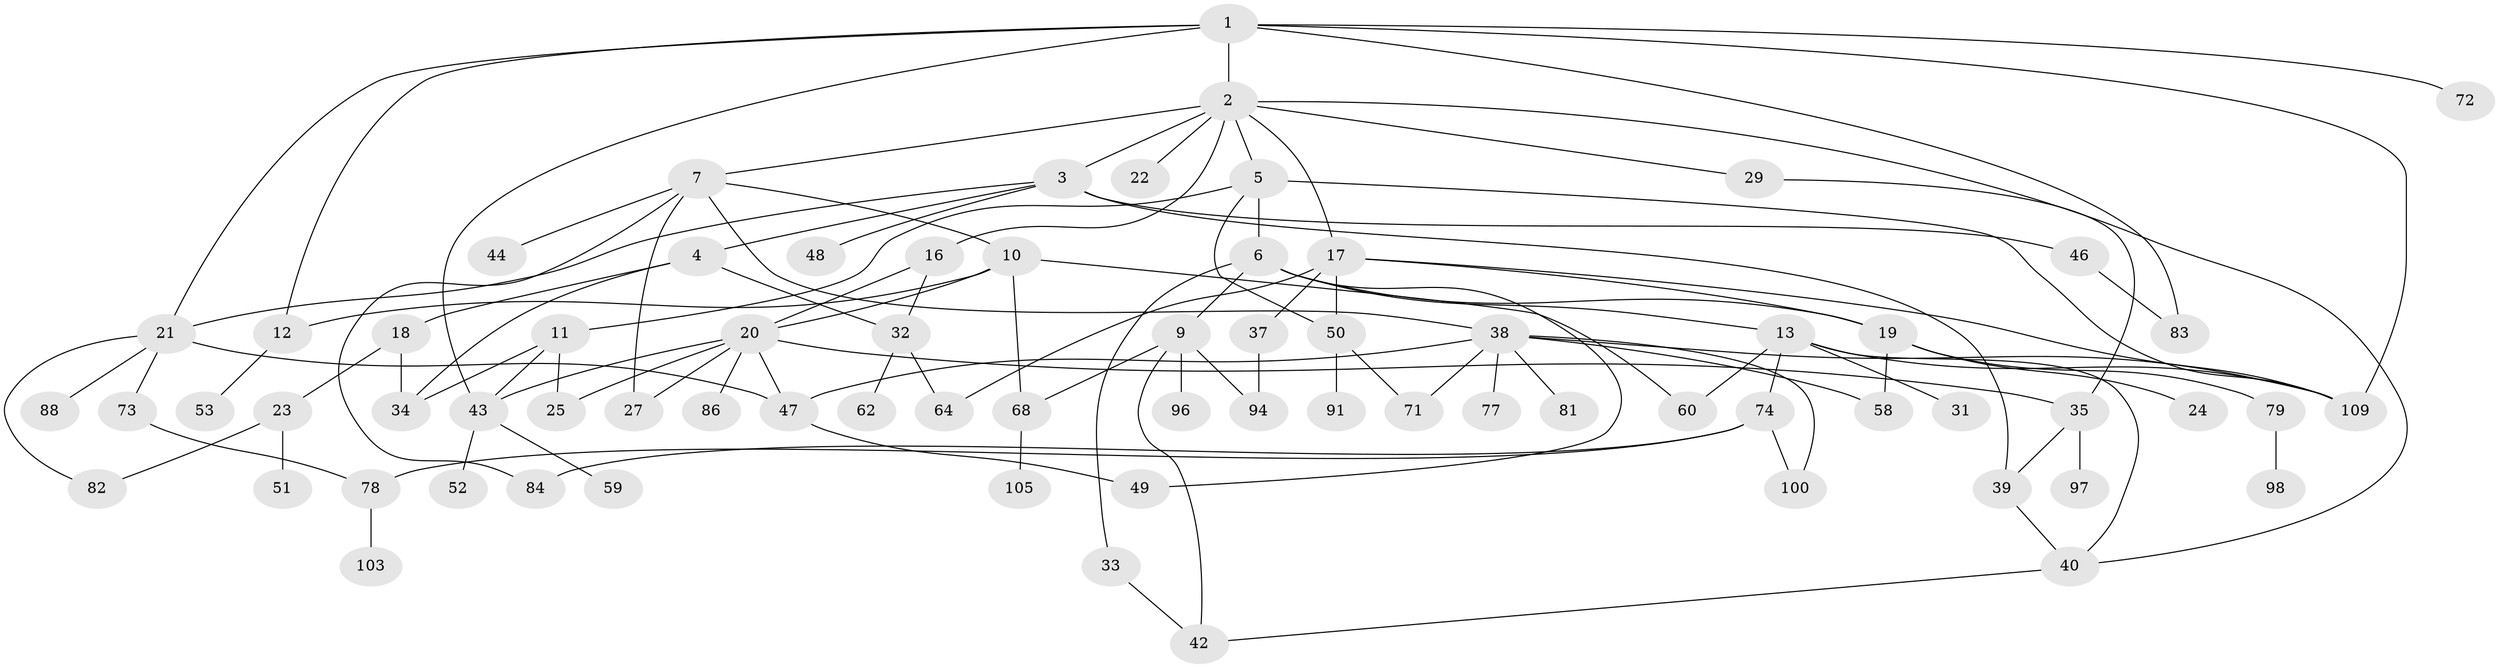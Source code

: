 // original degree distribution, {5: 0.09734513274336283, 12: 0.008849557522123894, 3: 0.19469026548672566, 6: 0.017699115044247787, 4: 0.1415929203539823, 1: 0.23893805309734514, 2: 0.3008849557522124}
// Generated by graph-tools (version 1.1) at 2025/41/03/06/25 10:41:29]
// undirected, 72 vertices, 107 edges
graph export_dot {
graph [start="1"]
  node [color=gray90,style=filled];
  1 [super="+15"];
  2 [super="+76"];
  3 [super="+36"];
  4 [super="+54"];
  5 [super="+112"];
  6 [super="+8"];
  7 [super="+14"];
  9 [super="+106"];
  10;
  11 [super="+75"];
  12;
  13 [super="+26"];
  16;
  17 [super="+28"];
  18;
  19 [super="+69"];
  20 [super="+30"];
  21 [super="+67"];
  22;
  23 [super="+55"];
  24;
  25;
  27 [super="+92"];
  29 [super="+65"];
  31;
  32 [super="+61"];
  33;
  34 [super="+111"];
  35 [super="+41"];
  37 [super="+108"];
  38 [super="+45"];
  39 [super="+101"];
  40 [super="+63"];
  42 [super="+56"];
  43 [super="+70"];
  44 [super="+57"];
  46;
  47 [super="+107"];
  48;
  49;
  50 [super="+66"];
  51;
  52;
  53 [super="+87"];
  58;
  59 [super="+80"];
  60 [super="+99"];
  62 [super="+89"];
  64;
  68 [super="+102"];
  71 [super="+85"];
  72;
  73;
  74 [super="+104"];
  77;
  78 [super="+95"];
  79 [super="+113"];
  81;
  82 [super="+90"];
  83;
  84;
  86;
  88 [super="+93"];
  91;
  94;
  96;
  97;
  98;
  100;
  103;
  105;
  109 [super="+110"];
  1 -- 2;
  1 -- 21;
  1 -- 72;
  1 -- 83;
  1 -- 12;
  1 -- 43;
  1 -- 109;
  2 -- 3 [weight=2];
  2 -- 5;
  2 -- 7;
  2 -- 16;
  2 -- 17 [weight=2];
  2 -- 22;
  2 -- 29;
  2 -- 40;
  3 -- 4;
  3 -- 39;
  3 -- 48;
  3 -- 21;
  3 -- 46;
  4 -- 18;
  4 -- 32;
  4 -- 34;
  5 -- 6;
  5 -- 11;
  5 -- 109;
  5 -- 50;
  6 -- 9 [weight=2];
  6 -- 19;
  6 -- 33;
  6 -- 49;
  6 -- 13;
  7 -- 10;
  7 -- 38;
  7 -- 44;
  7 -- 27;
  7 -- 84;
  9 -- 68;
  9 -- 96;
  9 -- 94;
  9 -- 42;
  10 -- 12;
  10 -- 20;
  10 -- 60;
  10 -- 68;
  11 -- 25;
  11 -- 34;
  11 -- 43;
  12 -- 53;
  13 -- 31;
  13 -- 40;
  13 -- 74;
  13 -- 109;
  13 -- 60;
  16 -- 32;
  16 -- 20;
  17 -- 50;
  17 -- 64;
  17 -- 19;
  17 -- 37;
  17 -- 109;
  18 -- 23;
  18 -- 34;
  19 -- 24;
  19 -- 58;
  19 -- 79 [weight=2];
  20 -- 35;
  20 -- 86;
  20 -- 43;
  20 -- 25;
  20 -- 27;
  20 -- 47;
  21 -- 82;
  21 -- 88;
  21 -- 73;
  21 -- 47;
  23 -- 51;
  23 -- 82;
  29 -- 35;
  32 -- 64;
  32 -- 62;
  33 -- 42;
  35 -- 97;
  35 -- 39;
  37 -- 94;
  38 -- 81;
  38 -- 100;
  38 -- 47;
  38 -- 77;
  38 -- 71;
  38 -- 58;
  38 -- 109;
  39 -- 40;
  40 -- 42;
  43 -- 52;
  43 -- 59;
  46 -- 83;
  47 -- 49;
  50 -- 91;
  50 -- 71;
  68 -- 105;
  73 -- 78;
  74 -- 78;
  74 -- 84;
  74 -- 100;
  78 -- 103;
  79 -- 98;
}
